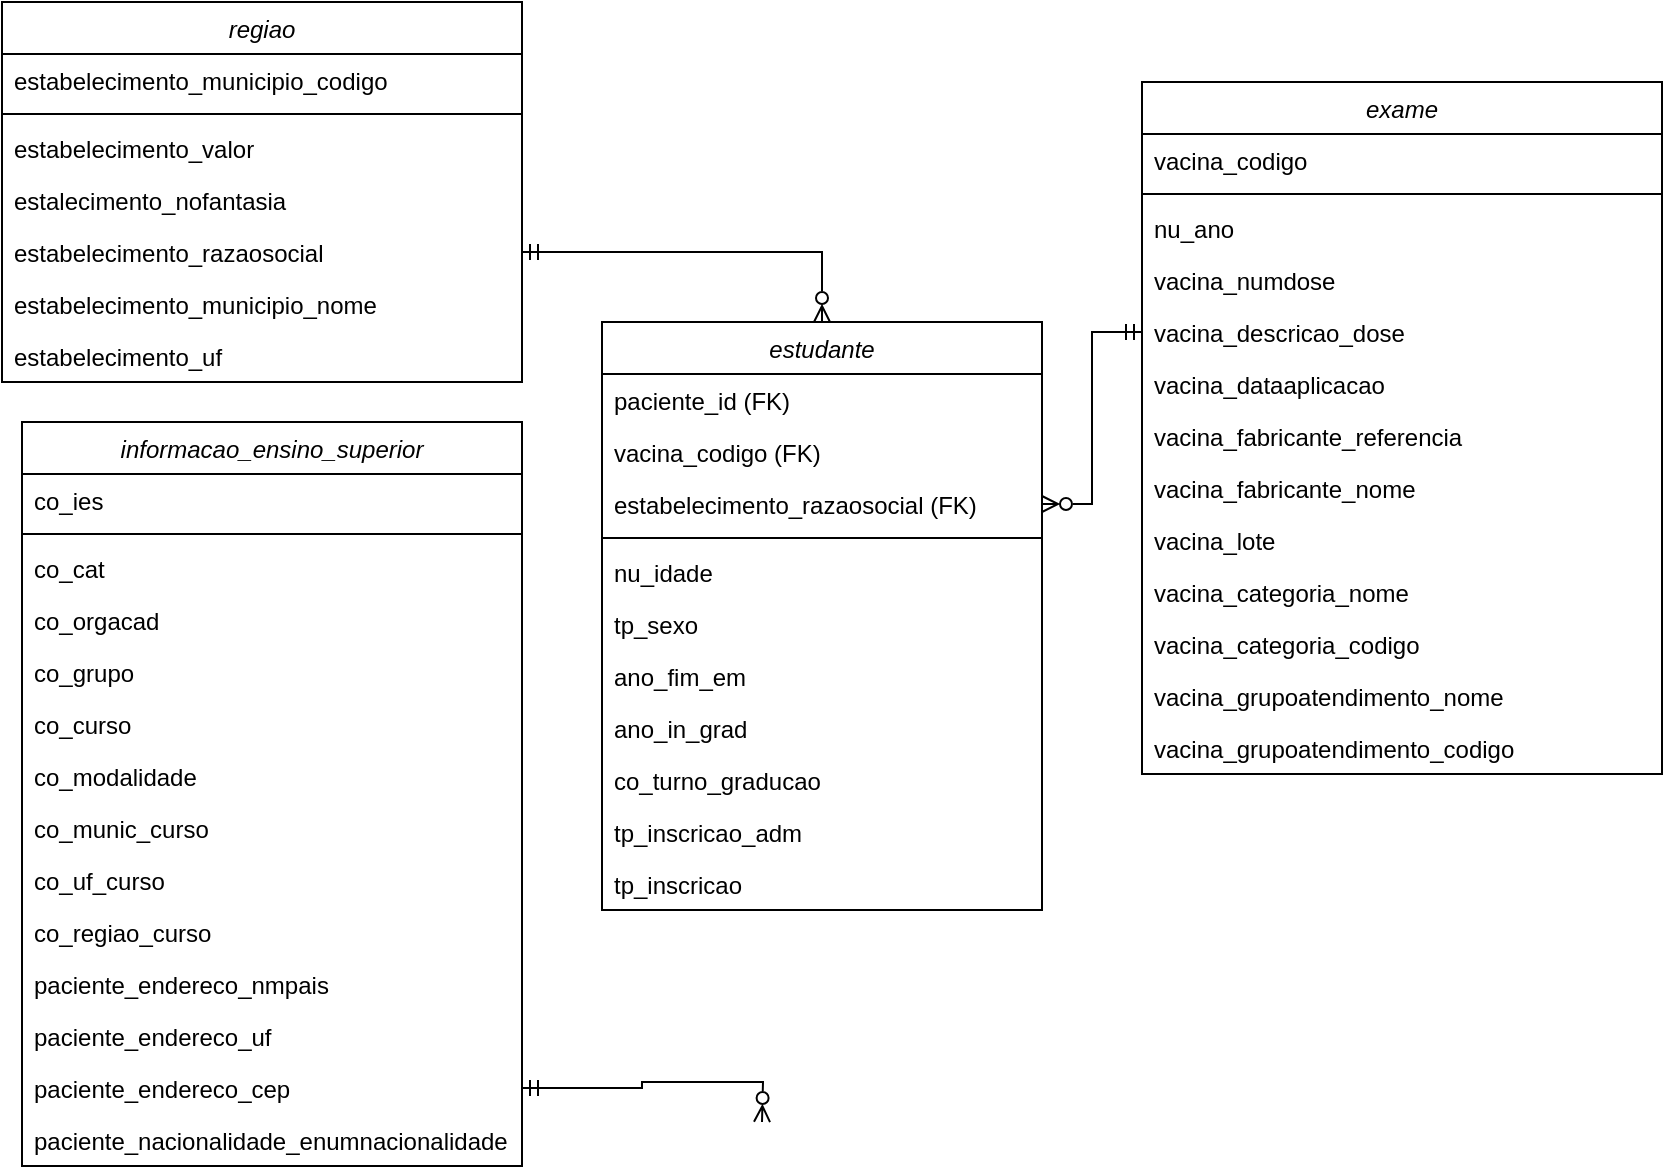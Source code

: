 <mxfile version="15.7.3" type="device"><diagram id="C5RBs43oDa-KdzZeNtuy" name="Page-1"><mxGraphModel dx="868" dy="446" grid="1" gridSize="10" guides="1" tooltips="1" connect="1" arrows="1" fold="1" page="1" pageScale="1" pageWidth="827" pageHeight="1169" math="0" shadow="0"><root><mxCell id="WIyWlLk6GJQsqaUBKTNV-0"/><mxCell id="WIyWlLk6GJQsqaUBKTNV-1" parent="WIyWlLk6GJQsqaUBKTNV-0"/><mxCell id="zkfFHV4jXpPFQw0GAbJ--6" value="informacao_ensino_superior" style="swimlane;fontStyle=2;align=center;verticalAlign=top;childLayout=stackLayout;horizontal=1;startSize=26;horizontalStack=0;resizeParent=1;resizeLast=0;collapsible=1;marginBottom=0;rounded=0;shadow=0;strokeWidth=1;" parent="WIyWlLk6GJQsqaUBKTNV-1" vertex="1"><mxGeometry x="30" y="230" width="250" height="372" as="geometry"><mxRectangle x="90" y="290" width="160" height="26" as="alternateBounds"/></mxGeometry></mxCell><mxCell id="wLtocqLFq7rGolLNkgXY-13" value="co_ies" style="text;align=left;verticalAlign=top;spacingLeft=4;spacingRight=4;overflow=hidden;rotatable=0;points=[[0,0.5],[1,0.5]];portConstraint=eastwest;" parent="zkfFHV4jXpPFQw0GAbJ--6" vertex="1"><mxGeometry y="26" width="250" height="26" as="geometry"/></mxCell><mxCell id="zkfFHV4jXpPFQw0GAbJ--9" value="" style="line;html=1;strokeWidth=1;align=left;verticalAlign=middle;spacingTop=-1;spacingLeft=3;spacingRight=3;rotatable=0;labelPosition=right;points=[];portConstraint=eastwest;" parent="zkfFHV4jXpPFQw0GAbJ--6" vertex="1"><mxGeometry y="52" width="250" height="8" as="geometry"/></mxCell><mxCell id="wLtocqLFq7rGolLNkgXY-15" value="co_cat" style="text;align=left;verticalAlign=top;spacingLeft=4;spacingRight=4;overflow=hidden;rotatable=0;points=[[0,0.5],[1,0.5]];portConstraint=eastwest;" parent="zkfFHV4jXpPFQw0GAbJ--6" vertex="1"><mxGeometry y="60" width="250" height="26" as="geometry"/></mxCell><mxCell id="zkfFHV4jXpPFQw0GAbJ--8" value="co_orgacad" style="text;align=left;verticalAlign=top;spacingLeft=4;spacingRight=4;overflow=hidden;rotatable=0;points=[[0,0.5],[1,0.5]];portConstraint=eastwest;rounded=0;shadow=0;html=0;" parent="zkfFHV4jXpPFQw0GAbJ--6" vertex="1"><mxGeometry y="86" width="250" height="26" as="geometry"/></mxCell><mxCell id="9M0jWAYBzIX6dX4aJ9XS-11" value="co_grupo" style="text;align=left;verticalAlign=top;spacingLeft=4;spacingRight=4;overflow=hidden;rotatable=0;points=[[0,0.5],[1,0.5]];portConstraint=eastwest;" parent="zkfFHV4jXpPFQw0GAbJ--6" vertex="1"><mxGeometry y="112" width="250" height="26" as="geometry"/></mxCell><mxCell id="zkfFHV4jXpPFQw0GAbJ--7" value="co_curso" style="text;align=left;verticalAlign=top;spacingLeft=4;spacingRight=4;overflow=hidden;rotatable=0;points=[[0,0.5],[1,0.5]];portConstraint=eastwest;" parent="zkfFHV4jXpPFQw0GAbJ--6" vertex="1"><mxGeometry y="138" width="250" height="26" as="geometry"/></mxCell><mxCell id="wLtocqLFq7rGolLNkgXY-12" value="co_modalidade" style="text;align=left;verticalAlign=top;spacingLeft=4;spacingRight=4;overflow=hidden;rotatable=0;points=[[0,0.5],[1,0.5]];portConstraint=eastwest;" parent="zkfFHV4jXpPFQw0GAbJ--6" vertex="1"><mxGeometry y="164" width="250" height="26" as="geometry"/></mxCell><mxCell id="9M0jWAYBzIX6dX4aJ9XS-7" value="co_munic_curso" style="text;align=left;verticalAlign=top;spacingLeft=4;spacingRight=4;overflow=hidden;rotatable=0;points=[[0,0.5],[1,0.5]];portConstraint=eastwest;" parent="zkfFHV4jXpPFQw0GAbJ--6" vertex="1"><mxGeometry y="190" width="250" height="26" as="geometry"/></mxCell><mxCell id="9M0jWAYBzIX6dX4aJ9XS-8" value="co_uf_curso" style="text;align=left;verticalAlign=top;spacingLeft=4;spacingRight=4;overflow=hidden;rotatable=0;points=[[0,0.5],[1,0.5]];portConstraint=eastwest;" parent="zkfFHV4jXpPFQw0GAbJ--6" vertex="1"><mxGeometry y="216" width="250" height="26" as="geometry"/></mxCell><mxCell id="9M0jWAYBzIX6dX4aJ9XS-9" value="co_regiao_curso" style="text;align=left;verticalAlign=top;spacingLeft=4;spacingRight=4;overflow=hidden;rotatable=0;points=[[0,0.5],[1,0.5]];portConstraint=eastwest;" parent="zkfFHV4jXpPFQw0GAbJ--6" vertex="1"><mxGeometry y="242" width="250" height="26" as="geometry"/></mxCell><mxCell id="9M0jWAYBzIX6dX4aJ9XS-10" value="paciente_endereco_nmpais" style="text;align=left;verticalAlign=top;spacingLeft=4;spacingRight=4;overflow=hidden;rotatable=0;points=[[0,0.5],[1,0.5]];portConstraint=eastwest;" parent="zkfFHV4jXpPFQw0GAbJ--6" vertex="1"><mxGeometry y="268" width="250" height="26" as="geometry"/></mxCell><mxCell id="9M0jWAYBzIX6dX4aJ9XS-12" value="paciente_endereco_uf" style="text;align=left;verticalAlign=top;spacingLeft=4;spacingRight=4;overflow=hidden;rotatable=0;points=[[0,0.5],[1,0.5]];portConstraint=eastwest;" parent="zkfFHV4jXpPFQw0GAbJ--6" vertex="1"><mxGeometry y="294" width="250" height="26" as="geometry"/></mxCell><mxCell id="9M0jWAYBzIX6dX4aJ9XS-13" value="paciente_endereco_cep" style="text;align=left;verticalAlign=top;spacingLeft=4;spacingRight=4;overflow=hidden;rotatable=0;points=[[0,0.5],[1,0.5]];portConstraint=eastwest;" parent="zkfFHV4jXpPFQw0GAbJ--6" vertex="1"><mxGeometry y="320" width="250" height="26" as="geometry"/></mxCell><mxCell id="9M0jWAYBzIX6dX4aJ9XS-14" value="paciente_nacionalidade_enumnacionalidade" style="text;align=left;verticalAlign=top;spacingLeft=4;spacingRight=4;overflow=hidden;rotatable=0;points=[[0,0.5],[1,0.5]];portConstraint=eastwest;" parent="zkfFHV4jXpPFQw0GAbJ--6" vertex="1"><mxGeometry y="346" width="250" height="26" as="geometry"/></mxCell><mxCell id="wLtocqLFq7rGolLNkgXY-0" value="estudante" style="swimlane;fontStyle=2;align=center;verticalAlign=top;childLayout=stackLayout;horizontal=1;startSize=26;horizontalStack=0;resizeParent=1;resizeLast=0;collapsible=1;marginBottom=0;rounded=0;shadow=0;strokeWidth=1;" parent="WIyWlLk6GJQsqaUBKTNV-1" vertex="1"><mxGeometry x="320" y="180" width="220" height="294" as="geometry"><mxRectangle x="550" y="140" width="160" height="26" as="alternateBounds"/></mxGeometry></mxCell><mxCell id="wLtocqLFq7rGolLNkgXY-1" value="paciente_id (FK)" style="text;align=left;verticalAlign=top;spacingLeft=4;spacingRight=4;overflow=hidden;rotatable=0;points=[[0,0.5],[1,0.5]];portConstraint=eastwest;" parent="wLtocqLFq7rGolLNkgXY-0" vertex="1"><mxGeometry y="26" width="220" height="26" as="geometry"/></mxCell><mxCell id="wLtocqLFq7rGolLNkgXY-11" value="vacina_codigo (FK)" style="text;align=left;verticalAlign=top;spacingLeft=4;spacingRight=4;overflow=hidden;rotatable=0;points=[[0,0.5],[1,0.5]];portConstraint=eastwest;rounded=0;shadow=0;html=0;" parent="wLtocqLFq7rGolLNkgXY-0" vertex="1"><mxGeometry y="52" width="220" height="26" as="geometry"/></mxCell><mxCell id="wLtocqLFq7rGolLNkgXY-3" value="estabelecimento_razaosocial (FK)" style="text;align=left;verticalAlign=top;spacingLeft=4;spacingRight=4;overflow=hidden;rotatable=0;points=[[0,0.5],[1,0.5]];portConstraint=eastwest;rounded=0;shadow=0;html=0;" parent="wLtocqLFq7rGolLNkgXY-0" vertex="1"><mxGeometry y="78" width="220" height="26" as="geometry"/></mxCell><mxCell id="wLtocqLFq7rGolLNkgXY-6" value="" style="line;html=1;strokeWidth=1;align=left;verticalAlign=middle;spacingTop=-1;spacingLeft=3;spacingRight=3;rotatable=0;labelPosition=right;points=[];portConstraint=eastwest;" parent="wLtocqLFq7rGolLNkgXY-0" vertex="1"><mxGeometry y="104" width="220" height="8" as="geometry"/></mxCell><mxCell id="wLtocqLFq7rGolLNkgXY-7" value="nu_idade" style="text;align=left;verticalAlign=top;spacingLeft=4;spacingRight=4;overflow=hidden;rotatable=0;points=[[0,0.5],[1,0.5]];portConstraint=eastwest;" parent="wLtocqLFq7rGolLNkgXY-0" vertex="1"><mxGeometry y="112" width="220" height="26" as="geometry"/></mxCell><mxCell id="9M0jWAYBzIX6dX4aJ9XS-38" value="tp_sexo" style="text;align=left;verticalAlign=top;spacingLeft=4;spacingRight=4;overflow=hidden;rotatable=0;points=[[0,0.5],[1,0.5]];portConstraint=eastwest;" parent="wLtocqLFq7rGolLNkgXY-0" vertex="1"><mxGeometry y="138" width="220" height="26" as="geometry"/></mxCell><mxCell id="9M0jWAYBzIX6dX4aJ9XS-39" value="ano_fim_em" style="text;align=left;verticalAlign=top;spacingLeft=4;spacingRight=4;overflow=hidden;rotatable=0;points=[[0,0.5],[1,0.5]];portConstraint=eastwest;" parent="wLtocqLFq7rGolLNkgXY-0" vertex="1"><mxGeometry y="164" width="220" height="26" as="geometry"/></mxCell><mxCell id="wmtHAu79M2wIgpv7ER97-0" value="ano_in_grad" style="text;align=left;verticalAlign=top;spacingLeft=4;spacingRight=4;overflow=hidden;rotatable=0;points=[[0,0.5],[1,0.5]];portConstraint=eastwest;" vertex="1" parent="wLtocqLFq7rGolLNkgXY-0"><mxGeometry y="190" width="220" height="26" as="geometry"/></mxCell><mxCell id="wmtHAu79M2wIgpv7ER97-4" value="co_turno_graducao" style="text;align=left;verticalAlign=top;spacingLeft=4;spacingRight=4;overflow=hidden;rotatable=0;points=[[0,0.5],[1,0.5]];portConstraint=eastwest;" vertex="1" parent="wLtocqLFq7rGolLNkgXY-0"><mxGeometry y="216" width="220" height="26" as="geometry"/></mxCell><mxCell id="wmtHAu79M2wIgpv7ER97-3" value="tp_inscricao_adm" style="text;align=left;verticalAlign=top;spacingLeft=4;spacingRight=4;overflow=hidden;rotatable=0;points=[[0,0.5],[1,0.5]];portConstraint=eastwest;" vertex="1" parent="wLtocqLFq7rGolLNkgXY-0"><mxGeometry y="242" width="220" height="26" as="geometry"/></mxCell><mxCell id="wmtHAu79M2wIgpv7ER97-2" value="tp_inscricao" style="text;align=left;verticalAlign=top;spacingLeft=4;spacingRight=4;overflow=hidden;rotatable=0;points=[[0,0.5],[1,0.5]];portConstraint=eastwest;" vertex="1" parent="wLtocqLFq7rGolLNkgXY-0"><mxGeometry y="268" width="220" height="26" as="geometry"/></mxCell><mxCell id="9M0jWAYBzIX6dX4aJ9XS-16" value="regiao" style="swimlane;fontStyle=2;align=center;verticalAlign=top;childLayout=stackLayout;horizontal=1;startSize=26;horizontalStack=0;resizeParent=1;resizeLast=0;collapsible=1;marginBottom=0;rounded=0;shadow=0;strokeWidth=1;" parent="WIyWlLk6GJQsqaUBKTNV-1" vertex="1"><mxGeometry x="20" y="20" width="260" height="190" as="geometry"><mxRectangle x="550" y="140" width="160" height="26" as="alternateBounds"/></mxGeometry></mxCell><mxCell id="9M0jWAYBzIX6dX4aJ9XS-21" value="estabelecimento_municipio_codigo" style="text;align=left;verticalAlign=top;spacingLeft=4;spacingRight=4;overflow=hidden;rotatable=0;points=[[0,0.5],[1,0.5]];portConstraint=eastwest;" parent="9M0jWAYBzIX6dX4aJ9XS-16" vertex="1"><mxGeometry y="26" width="260" height="26" as="geometry"/></mxCell><mxCell id="9M0jWAYBzIX6dX4aJ9XS-18" value="" style="line;html=1;strokeWidth=1;align=left;verticalAlign=middle;spacingTop=-1;spacingLeft=3;spacingRight=3;rotatable=0;labelPosition=right;points=[];portConstraint=eastwest;" parent="9M0jWAYBzIX6dX4aJ9XS-16" vertex="1"><mxGeometry y="52" width="260" height="8" as="geometry"/></mxCell><mxCell id="9M0jWAYBzIX6dX4aJ9XS-19" value="estabelecimento_valor" style="text;align=left;verticalAlign=top;spacingLeft=4;spacingRight=4;overflow=hidden;rotatable=0;points=[[0,0.5],[1,0.5]];portConstraint=eastwest;" parent="9M0jWAYBzIX6dX4aJ9XS-16" vertex="1"><mxGeometry y="60" width="260" height="26" as="geometry"/></mxCell><mxCell id="9M0jWAYBzIX6dX4aJ9XS-20" value="estalecimento_nofantasia" style="text;align=left;verticalAlign=top;spacingLeft=4;spacingRight=4;overflow=hidden;rotatable=0;points=[[0,0.5],[1,0.5]];portConstraint=eastwest;" parent="9M0jWAYBzIX6dX4aJ9XS-16" vertex="1"><mxGeometry y="86" width="260" height="26" as="geometry"/></mxCell><mxCell id="9M0jWAYBzIX6dX4aJ9XS-17" value="estabelecimento_razaosocial" style="text;align=left;verticalAlign=top;spacingLeft=4;spacingRight=4;overflow=hidden;rotatable=0;points=[[0,0.5],[1,0.5]];portConstraint=eastwest;" parent="9M0jWAYBzIX6dX4aJ9XS-16" vertex="1"><mxGeometry y="112" width="260" height="26" as="geometry"/></mxCell><mxCell id="9M0jWAYBzIX6dX4aJ9XS-22" value="estabelecimento_municipio_nome" style="text;align=left;verticalAlign=top;spacingLeft=4;spacingRight=4;overflow=hidden;rotatable=0;points=[[0,0.5],[1,0.5]];portConstraint=eastwest;" parent="9M0jWAYBzIX6dX4aJ9XS-16" vertex="1"><mxGeometry y="138" width="260" height="26" as="geometry"/></mxCell><mxCell id="9M0jWAYBzIX6dX4aJ9XS-23" value="estabelecimento_uf" style="text;align=left;verticalAlign=top;spacingLeft=4;spacingRight=4;overflow=hidden;rotatable=0;points=[[0,0.5],[1,0.5]];portConstraint=eastwest;" parent="9M0jWAYBzIX6dX4aJ9XS-16" vertex="1"><mxGeometry y="164" width="260" height="26" as="geometry"/></mxCell><mxCell id="9M0jWAYBzIX6dX4aJ9XS-24" value="exame" style="swimlane;fontStyle=2;align=center;verticalAlign=top;childLayout=stackLayout;horizontal=1;startSize=26;horizontalStack=0;resizeParent=1;resizeLast=0;collapsible=1;marginBottom=0;rounded=0;shadow=0;strokeWidth=1;" parent="WIyWlLk6GJQsqaUBKTNV-1" vertex="1"><mxGeometry x="590" y="60" width="260" height="346" as="geometry"><mxRectangle x="550" y="140" width="160" height="26" as="alternateBounds"/></mxGeometry></mxCell><mxCell id="9M0jWAYBzIX6dX4aJ9XS-25" value="vacina_codigo" style="text;align=left;verticalAlign=top;spacingLeft=4;spacingRight=4;overflow=hidden;rotatable=0;points=[[0,0.5],[1,0.5]];portConstraint=eastwest;" parent="9M0jWAYBzIX6dX4aJ9XS-24" vertex="1"><mxGeometry y="26" width="260" height="26" as="geometry"/></mxCell><mxCell id="9M0jWAYBzIX6dX4aJ9XS-26" value="" style="line;html=1;strokeWidth=1;align=left;verticalAlign=middle;spacingTop=-1;spacingLeft=3;spacingRight=3;rotatable=0;labelPosition=right;points=[];portConstraint=eastwest;" parent="9M0jWAYBzIX6dX4aJ9XS-24" vertex="1"><mxGeometry y="52" width="260" height="8" as="geometry"/></mxCell><mxCell id="9M0jWAYBzIX6dX4aJ9XS-27" value="nu_ano" style="text;align=left;verticalAlign=top;spacingLeft=4;spacingRight=4;overflow=hidden;rotatable=0;points=[[0,0.5],[1,0.5]];portConstraint=eastwest;" parent="9M0jWAYBzIX6dX4aJ9XS-24" vertex="1"><mxGeometry y="60" width="260" height="26" as="geometry"/></mxCell><mxCell id="9M0jWAYBzIX6dX4aJ9XS-37" value="vacina_numdose" style="text;align=left;verticalAlign=top;spacingLeft=4;spacingRight=4;overflow=hidden;rotatable=0;points=[[0,0.5],[1,0.5]];portConstraint=eastwest;" parent="9M0jWAYBzIX6dX4aJ9XS-24" vertex="1"><mxGeometry y="86" width="260" height="26" as="geometry"/></mxCell><mxCell id="9M0jWAYBzIX6dX4aJ9XS-28" value="vacina_descricao_dose" style="text;align=left;verticalAlign=top;spacingLeft=4;spacingRight=4;overflow=hidden;rotatable=0;points=[[0,0.5],[1,0.5]];portConstraint=eastwest;" parent="9M0jWAYBzIX6dX4aJ9XS-24" vertex="1"><mxGeometry y="112" width="260" height="26" as="geometry"/></mxCell><mxCell id="9M0jWAYBzIX6dX4aJ9XS-29" value="vacina_dataaplicacao" style="text;align=left;verticalAlign=top;spacingLeft=4;spacingRight=4;overflow=hidden;rotatable=0;points=[[0,0.5],[1,0.5]];portConstraint=eastwest;" parent="9M0jWAYBzIX6dX4aJ9XS-24" vertex="1"><mxGeometry y="138" width="260" height="26" as="geometry"/></mxCell><mxCell id="9M0jWAYBzIX6dX4aJ9XS-30" value="vacina_fabricante_referencia" style="text;align=left;verticalAlign=top;spacingLeft=4;spacingRight=4;overflow=hidden;rotatable=0;points=[[0,0.5],[1,0.5]];portConstraint=eastwest;" parent="9M0jWAYBzIX6dX4aJ9XS-24" vertex="1"><mxGeometry y="164" width="260" height="26" as="geometry"/></mxCell><mxCell id="9M0jWAYBzIX6dX4aJ9XS-31" value="vacina_fabricante_nome" style="text;align=left;verticalAlign=top;spacingLeft=4;spacingRight=4;overflow=hidden;rotatable=0;points=[[0,0.5],[1,0.5]];portConstraint=eastwest;" parent="9M0jWAYBzIX6dX4aJ9XS-24" vertex="1"><mxGeometry y="190" width="260" height="26" as="geometry"/></mxCell><mxCell id="9M0jWAYBzIX6dX4aJ9XS-32" value="vacina_lote" style="text;align=left;verticalAlign=top;spacingLeft=4;spacingRight=4;overflow=hidden;rotatable=0;points=[[0,0.5],[1,0.5]];portConstraint=eastwest;" parent="9M0jWAYBzIX6dX4aJ9XS-24" vertex="1"><mxGeometry y="216" width="260" height="26" as="geometry"/></mxCell><mxCell id="9M0jWAYBzIX6dX4aJ9XS-33" value="vacina_categoria_nome" style="text;align=left;verticalAlign=top;spacingLeft=4;spacingRight=4;overflow=hidden;rotatable=0;points=[[0,0.5],[1,0.5]];portConstraint=eastwest;" parent="9M0jWAYBzIX6dX4aJ9XS-24" vertex="1"><mxGeometry y="242" width="260" height="26" as="geometry"/></mxCell><mxCell id="9M0jWAYBzIX6dX4aJ9XS-34" value="vacina_categoria_codigo" style="text;align=left;verticalAlign=top;spacingLeft=4;spacingRight=4;overflow=hidden;rotatable=0;points=[[0,0.5],[1,0.5]];portConstraint=eastwest;" parent="9M0jWAYBzIX6dX4aJ9XS-24" vertex="1"><mxGeometry y="268" width="260" height="26" as="geometry"/></mxCell><mxCell id="9M0jWAYBzIX6dX4aJ9XS-35" value="vacina_grupoatendimento_nome" style="text;align=left;verticalAlign=top;spacingLeft=4;spacingRight=4;overflow=hidden;rotatable=0;points=[[0,0.5],[1,0.5]];portConstraint=eastwest;" parent="9M0jWAYBzIX6dX4aJ9XS-24" vertex="1"><mxGeometry y="294" width="260" height="26" as="geometry"/></mxCell><mxCell id="9M0jWAYBzIX6dX4aJ9XS-36" value="vacina_grupoatendimento_codigo" style="text;align=left;verticalAlign=top;spacingLeft=4;spacingRight=4;overflow=hidden;rotatable=0;points=[[0,0.5],[1,0.5]];portConstraint=eastwest;" parent="9M0jWAYBzIX6dX4aJ9XS-24" vertex="1"><mxGeometry y="320" width="260" height="26" as="geometry"/></mxCell><mxCell id="9M0jWAYBzIX6dX4aJ9XS-40" style="edgeStyle=orthogonalEdgeStyle;rounded=0;orthogonalLoop=1;jettySize=auto;html=1;exitX=1;exitY=0.5;exitDx=0;exitDy=0;entryX=0.5;entryY=0;entryDx=0;entryDy=0;startArrow=ERmandOne;startFill=0;endArrow=ERzeroToMany;endFill=0;" parent="WIyWlLk6GJQsqaUBKTNV-1" source="9M0jWAYBzIX6dX4aJ9XS-17" target="wLtocqLFq7rGolLNkgXY-0" edge="1"><mxGeometry relative="1" as="geometry"/></mxCell><mxCell id="9M0jWAYBzIX6dX4aJ9XS-41" style="edgeStyle=orthogonalEdgeStyle;rounded=0;orthogonalLoop=1;jettySize=auto;html=1;startArrow=ERmandOne;startFill=0;endArrow=ERzeroToMany;endFill=0;" parent="WIyWlLk6GJQsqaUBKTNV-1" source="9M0jWAYBzIX6dX4aJ9XS-13" edge="1"><mxGeometry relative="1" as="geometry"><mxPoint x="400" y="580" as="targetPoint"/></mxGeometry></mxCell><mxCell id="9M0jWAYBzIX6dX4aJ9XS-42" style="edgeStyle=orthogonalEdgeStyle;rounded=0;orthogonalLoop=1;jettySize=auto;html=1;exitX=0;exitY=0.5;exitDx=0;exitDy=0;entryX=1;entryY=0.5;entryDx=0;entryDy=0;startArrow=ERmandOne;startFill=0;endArrow=ERzeroToMany;endFill=0;" parent="WIyWlLk6GJQsqaUBKTNV-1" source="9M0jWAYBzIX6dX4aJ9XS-28" target="wLtocqLFq7rGolLNkgXY-3" edge="1"><mxGeometry relative="1" as="geometry"/></mxCell></root></mxGraphModel></diagram></mxfile>